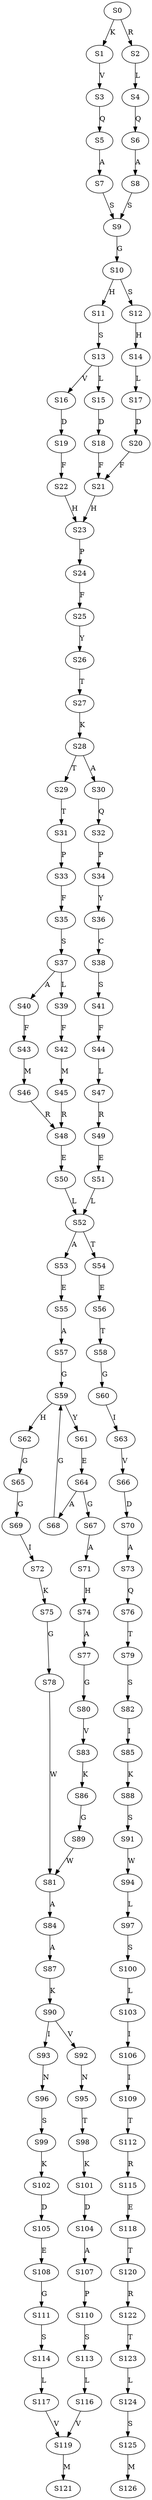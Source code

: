 strict digraph  {
	S0 -> S1 [ label = K ];
	S0 -> S2 [ label = R ];
	S1 -> S3 [ label = V ];
	S2 -> S4 [ label = L ];
	S3 -> S5 [ label = Q ];
	S4 -> S6 [ label = Q ];
	S5 -> S7 [ label = A ];
	S6 -> S8 [ label = A ];
	S7 -> S9 [ label = S ];
	S8 -> S9 [ label = S ];
	S9 -> S10 [ label = G ];
	S10 -> S11 [ label = H ];
	S10 -> S12 [ label = S ];
	S11 -> S13 [ label = S ];
	S12 -> S14 [ label = H ];
	S13 -> S15 [ label = L ];
	S13 -> S16 [ label = V ];
	S14 -> S17 [ label = L ];
	S15 -> S18 [ label = D ];
	S16 -> S19 [ label = D ];
	S17 -> S20 [ label = D ];
	S18 -> S21 [ label = F ];
	S19 -> S22 [ label = F ];
	S20 -> S21 [ label = F ];
	S21 -> S23 [ label = H ];
	S22 -> S23 [ label = H ];
	S23 -> S24 [ label = P ];
	S24 -> S25 [ label = F ];
	S25 -> S26 [ label = Y ];
	S26 -> S27 [ label = T ];
	S27 -> S28 [ label = K ];
	S28 -> S29 [ label = T ];
	S28 -> S30 [ label = A ];
	S29 -> S31 [ label = T ];
	S30 -> S32 [ label = Q ];
	S31 -> S33 [ label = P ];
	S32 -> S34 [ label = P ];
	S33 -> S35 [ label = F ];
	S34 -> S36 [ label = Y ];
	S35 -> S37 [ label = S ];
	S36 -> S38 [ label = C ];
	S37 -> S39 [ label = L ];
	S37 -> S40 [ label = A ];
	S38 -> S41 [ label = S ];
	S39 -> S42 [ label = F ];
	S40 -> S43 [ label = F ];
	S41 -> S44 [ label = F ];
	S42 -> S45 [ label = M ];
	S43 -> S46 [ label = M ];
	S44 -> S47 [ label = L ];
	S45 -> S48 [ label = R ];
	S46 -> S48 [ label = R ];
	S47 -> S49 [ label = R ];
	S48 -> S50 [ label = E ];
	S49 -> S51 [ label = E ];
	S50 -> S52 [ label = L ];
	S51 -> S52 [ label = L ];
	S52 -> S53 [ label = A ];
	S52 -> S54 [ label = T ];
	S53 -> S55 [ label = E ];
	S54 -> S56 [ label = E ];
	S55 -> S57 [ label = A ];
	S56 -> S58 [ label = T ];
	S57 -> S59 [ label = G ];
	S58 -> S60 [ label = G ];
	S59 -> S61 [ label = Y ];
	S59 -> S62 [ label = H ];
	S60 -> S63 [ label = I ];
	S61 -> S64 [ label = E ];
	S62 -> S65 [ label = G ];
	S63 -> S66 [ label = V ];
	S64 -> S67 [ label = G ];
	S64 -> S68 [ label = A ];
	S65 -> S69 [ label = G ];
	S66 -> S70 [ label = D ];
	S67 -> S71 [ label = A ];
	S68 -> S59 [ label = G ];
	S69 -> S72 [ label = I ];
	S70 -> S73 [ label = A ];
	S71 -> S74 [ label = H ];
	S72 -> S75 [ label = K ];
	S73 -> S76 [ label = Q ];
	S74 -> S77 [ label = A ];
	S75 -> S78 [ label = G ];
	S76 -> S79 [ label = T ];
	S77 -> S80 [ label = G ];
	S78 -> S81 [ label = W ];
	S79 -> S82 [ label = S ];
	S80 -> S83 [ label = V ];
	S81 -> S84 [ label = A ];
	S82 -> S85 [ label = I ];
	S83 -> S86 [ label = K ];
	S84 -> S87 [ label = A ];
	S85 -> S88 [ label = K ];
	S86 -> S89 [ label = G ];
	S87 -> S90 [ label = K ];
	S88 -> S91 [ label = S ];
	S89 -> S81 [ label = W ];
	S90 -> S92 [ label = V ];
	S90 -> S93 [ label = I ];
	S91 -> S94 [ label = W ];
	S92 -> S95 [ label = N ];
	S93 -> S96 [ label = N ];
	S94 -> S97 [ label = L ];
	S95 -> S98 [ label = T ];
	S96 -> S99 [ label = S ];
	S97 -> S100 [ label = S ];
	S98 -> S101 [ label = K ];
	S99 -> S102 [ label = K ];
	S100 -> S103 [ label = L ];
	S101 -> S104 [ label = D ];
	S102 -> S105 [ label = D ];
	S103 -> S106 [ label = I ];
	S104 -> S107 [ label = A ];
	S105 -> S108 [ label = E ];
	S106 -> S109 [ label = I ];
	S107 -> S110 [ label = P ];
	S108 -> S111 [ label = G ];
	S109 -> S112 [ label = T ];
	S110 -> S113 [ label = S ];
	S111 -> S114 [ label = S ];
	S112 -> S115 [ label = R ];
	S113 -> S116 [ label = L ];
	S114 -> S117 [ label = L ];
	S115 -> S118 [ label = E ];
	S116 -> S119 [ label = V ];
	S117 -> S119 [ label = V ];
	S118 -> S120 [ label = T ];
	S119 -> S121 [ label = M ];
	S120 -> S122 [ label = R ];
	S122 -> S123 [ label = T ];
	S123 -> S124 [ label = L ];
	S124 -> S125 [ label = S ];
	S125 -> S126 [ label = M ];
}
